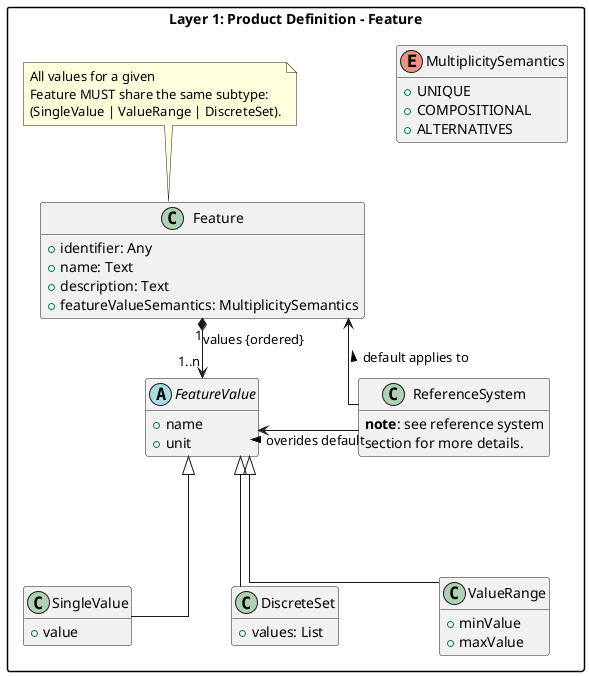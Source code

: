 @startuml Figure 5: Feature
' title Feature Requirements
' skinparam classAttributeIconSize 0
skinparam linetype ortho
skinparam PackageStyle rectangle
skinparam nodesep 100
skinparam ranksep 60
hide empty members

package "Layer 1: Product Definition - Feature" as L1F {
' === Feature Core ===

enum MultiplicitySemantics {
  +UNIQUE 
  +COMPOSITIONAL
  +ALTERNATIVES 
} 

class Feature {
  +identifier: Any
  +name: Text
  +description: Text
  +featureValueSemantics: MultiplicitySemantics
}

'note left of Feature
'<b>"Any"</b> means that the 
'way to identify a 
'feature needs 
'to be determined.
'end note

' === Feature Value – Abstract + 3 Exclusive Subtypes ===
abstract class FeatureValue {
  +name
  +unit
}

class SingleValue {
  +value
}

class DiscreteSet {
  +values: List
}

class ValueRange {
  +minValue
  +maxValue
}



class ReferenceSystem {
  <b>note</b>: see reference system 
  section for more details.
}



FeatureValue <|--- SingleValue
FeatureValue <|--- ValueRange
FeatureValue <|--- DiscreteSet

Feature "1" *-d-> "1..n" FeatureValue : values {ordered}
FeatureValue <--r-- ReferenceSystem : overides default <
Feature <--r-- ReferenceSystem : default applies to <

note top of Feature
All values for a given 
Feature MUST share the same subtype: 
(SingleValue | ValueRange | DiscreteSet).
end note


}

@enduml